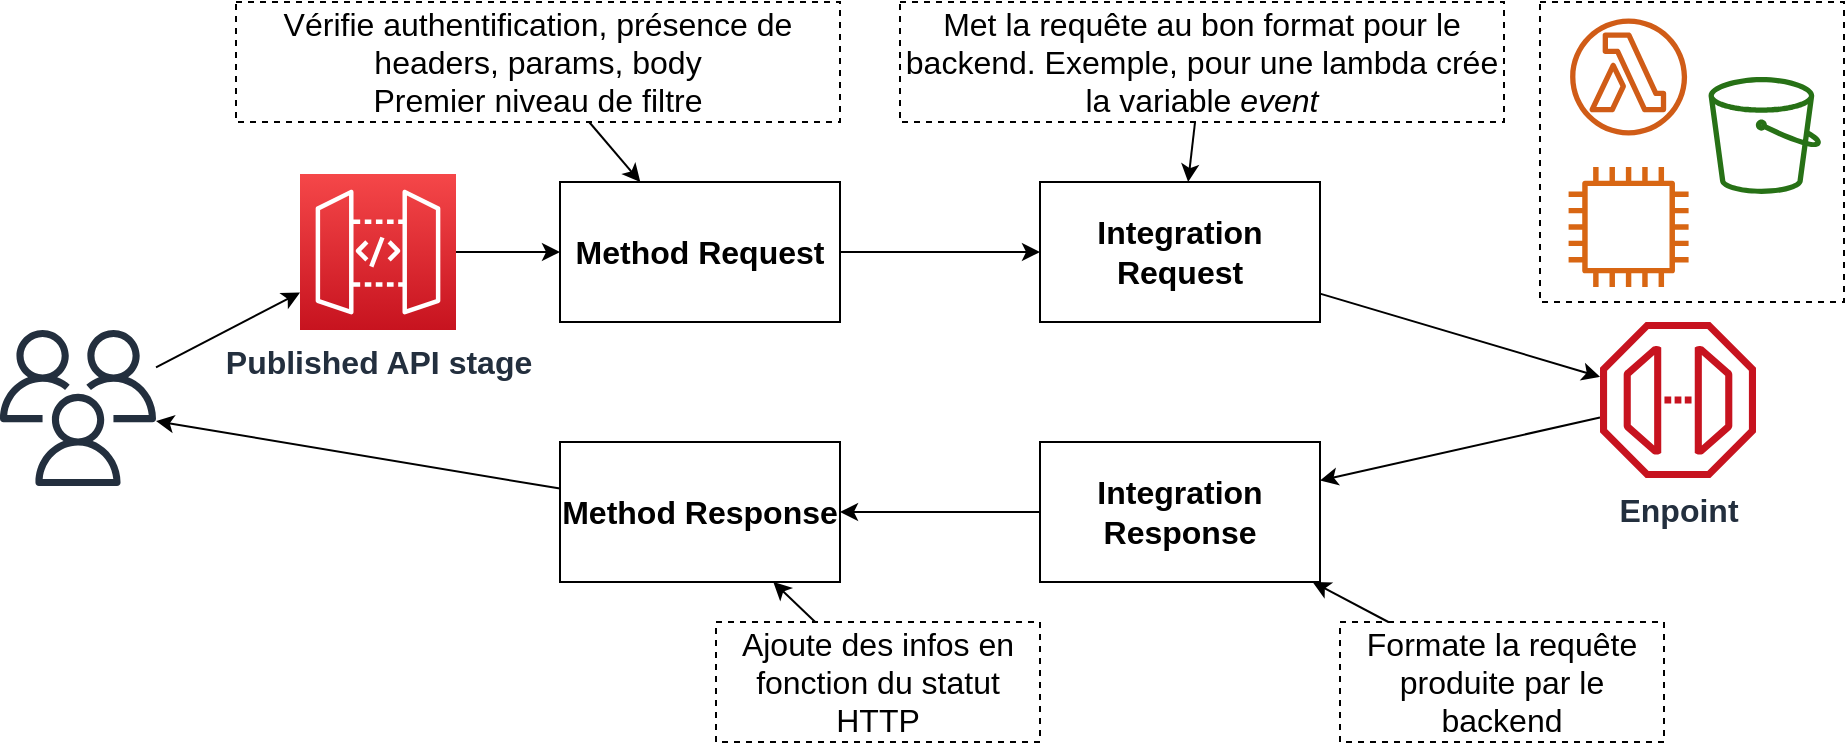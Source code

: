 <mxfile version="13.6.2" type="device"><diagram id="HX4f9_PBTEgsrKtAorUN" name="Page-1"><mxGraphModel dx="1422" dy="822" grid="1" gridSize="10" guides="1" tooltips="1" connect="1" arrows="1" fold="1" page="1" pageScale="1" pageWidth="1600" pageHeight="900" math="0" shadow="0"><root><mxCell id="0"/><mxCell id="1" parent="0"/><mxCell id="-wxYVE2U12Qmk7GdIlXe-21" style="edgeStyle=none;rounded=0;orthogonalLoop=1;jettySize=auto;html=1;fontSize=16;" edge="1" parent="1" source="-wxYVE2U12Qmk7GdIlXe-23" target="-wxYVE2U12Qmk7GdIlXe-4"><mxGeometry relative="1" as="geometry"/></mxCell><mxCell id="-wxYVE2U12Qmk7GdIlXe-26" style="edgeStyle=none;rounded=0;orthogonalLoop=1;jettySize=auto;html=1;fontSize=16;" edge="1" parent="1" source="-wxYVE2U12Qmk7GdIlXe-1" target="-wxYVE2U12Qmk7GdIlXe-2"><mxGeometry relative="1" as="geometry"/></mxCell><mxCell id="-wxYVE2U12Qmk7GdIlXe-1" value="Published API stage" style="outlineConnect=0;fontColor=#232F3E;gradientColor=#F54749;gradientDirection=north;fillColor=#C7131F;strokeColor=#ffffff;dashed=0;verticalLabelPosition=bottom;verticalAlign=top;align=center;html=1;fontSize=16;fontStyle=1;aspect=fixed;shape=mxgraph.aws4.resourceIcon;resIcon=mxgraph.aws4.api_gateway;" vertex="1" parent="1"><mxGeometry x="220" y="376" width="78" height="78" as="geometry"/></mxCell><mxCell id="-wxYVE2U12Qmk7GdIlXe-19" style="edgeStyle=none;rounded=0;orthogonalLoop=1;jettySize=auto;html=1;fontSize=16;" edge="1" parent="1" source="-wxYVE2U12Qmk7GdIlXe-2" target="-wxYVE2U12Qmk7GdIlXe-3"><mxGeometry relative="1" as="geometry"/></mxCell><mxCell id="-wxYVE2U12Qmk7GdIlXe-2" value="Method Request" style="rounded=0;whiteSpace=wrap;html=1;fontSize=16;fontStyle=1" vertex="1" parent="1"><mxGeometry x="350" y="380" width="140" height="70" as="geometry"/></mxCell><mxCell id="-wxYVE2U12Qmk7GdIlXe-20" style="edgeStyle=none;rounded=0;orthogonalLoop=1;jettySize=auto;html=1;fontSize=16;" edge="1" parent="1" source="-wxYVE2U12Qmk7GdIlXe-3" target="-wxYVE2U12Qmk7GdIlXe-23"><mxGeometry relative="1" as="geometry"/></mxCell><mxCell id="-wxYVE2U12Qmk7GdIlXe-3" value="Integration Request" style="rounded=0;whiteSpace=wrap;html=1;fontSize=16;fontStyle=1" vertex="1" parent="1"><mxGeometry x="590" y="380" width="140" height="70" as="geometry"/></mxCell><mxCell id="-wxYVE2U12Qmk7GdIlXe-22" style="edgeStyle=none;rounded=0;orthogonalLoop=1;jettySize=auto;html=1;fontSize=16;" edge="1" parent="1" source="-wxYVE2U12Qmk7GdIlXe-4" target="-wxYVE2U12Qmk7GdIlXe-5"><mxGeometry relative="1" as="geometry"/></mxCell><mxCell id="-wxYVE2U12Qmk7GdIlXe-4" value="Integration Response" style="rounded=0;whiteSpace=wrap;html=1;fontSize=16;fontStyle=1" vertex="1" parent="1"><mxGeometry x="590" y="510" width="140" height="70" as="geometry"/></mxCell><mxCell id="-wxYVE2U12Qmk7GdIlXe-27" style="edgeStyle=none;rounded=0;orthogonalLoop=1;jettySize=auto;html=1;fontSize=16;" edge="1" parent="1" source="-wxYVE2U12Qmk7GdIlXe-5" target="-wxYVE2U12Qmk7GdIlXe-24"><mxGeometry relative="1" as="geometry"/></mxCell><mxCell id="-wxYVE2U12Qmk7GdIlXe-5" value="Method Response" style="rounded=0;whiteSpace=wrap;html=1;fontSize=16;fontStyle=1" vertex="1" parent="1"><mxGeometry x="350" y="510" width="140" height="70" as="geometry"/></mxCell><mxCell id="-wxYVE2U12Qmk7GdIlXe-14" style="rounded=0;orthogonalLoop=1;jettySize=auto;html=1;fontSize=16;" edge="1" parent="1" source="-wxYVE2U12Qmk7GdIlXe-6" target="-wxYVE2U12Qmk7GdIlXe-2"><mxGeometry relative="1" as="geometry"/></mxCell><mxCell id="-wxYVE2U12Qmk7GdIlXe-6" value="Vérifie authentification, présence de headers, params, body&lt;br style=&quot;font-size: 16px;&quot;&gt;Premier niveau de filtre" style="text;html=1;fillColor=none;align=center;verticalAlign=middle;whiteSpace=wrap;rounded=0;fontSize=16;fontStyle=0;dashed=1;strokeColor=#000000;" vertex="1" parent="1"><mxGeometry x="188" y="290" width="302" height="60" as="geometry"/></mxCell><mxCell id="-wxYVE2U12Qmk7GdIlXe-15" style="edgeStyle=none;rounded=0;orthogonalLoop=1;jettySize=auto;html=1;fontSize=16;" edge="1" parent="1" source="-wxYVE2U12Qmk7GdIlXe-7" target="-wxYVE2U12Qmk7GdIlXe-3"><mxGeometry relative="1" as="geometry"/></mxCell><mxCell id="-wxYVE2U12Qmk7GdIlXe-7" value="Met la requête au bon format pour le backend. Exemple, pour une lambda crée la variable &lt;i style=&quot;font-size: 16px;&quot;&gt;event&lt;/i&gt;" style="text;html=1;fillColor=none;align=center;verticalAlign=middle;whiteSpace=wrap;rounded=0;fontSize=16;fontStyle=0;dashed=1;strokeColor=#000000;" vertex="1" parent="1"><mxGeometry x="520" y="290" width="302" height="60" as="geometry"/></mxCell><mxCell id="-wxYVE2U12Qmk7GdIlXe-16" style="edgeStyle=none;rounded=0;orthogonalLoop=1;jettySize=auto;html=1;fontSize=16;" edge="1" parent="1" source="-wxYVE2U12Qmk7GdIlXe-12" target="-wxYVE2U12Qmk7GdIlXe-4"><mxGeometry relative="1" as="geometry"/></mxCell><mxCell id="-wxYVE2U12Qmk7GdIlXe-12" value="Formate la requête produite par le backend" style="text;html=1;fillColor=none;align=center;verticalAlign=middle;whiteSpace=wrap;rounded=0;fontSize=16;fontStyle=0;dashed=1;strokeColor=#000000;" vertex="1" parent="1"><mxGeometry x="740" y="600" width="162" height="60" as="geometry"/></mxCell><mxCell id="-wxYVE2U12Qmk7GdIlXe-17" style="edgeStyle=none;rounded=0;orthogonalLoop=1;jettySize=auto;html=1;fontSize=16;" edge="1" parent="1" source="-wxYVE2U12Qmk7GdIlXe-13" target="-wxYVE2U12Qmk7GdIlXe-5"><mxGeometry relative="1" as="geometry"/></mxCell><mxCell id="-wxYVE2U12Qmk7GdIlXe-13" value="Ajoute des infos en fonction du statut HTTP" style="text;html=1;fillColor=none;align=center;verticalAlign=middle;whiteSpace=wrap;rounded=0;fontSize=16;fontStyle=0;dashed=1;strokeColor=#000000;" vertex="1" parent="1"><mxGeometry x="428" y="600" width="162" height="60" as="geometry"/></mxCell><mxCell id="-wxYVE2U12Qmk7GdIlXe-23" value="&lt;b&gt;&lt;font style=&quot;font-size: 16px&quot;&gt;Enpoint&lt;/font&gt;&lt;/b&gt;" style="outlineConnect=0;fontColor=#232F3E;gradientColor=none;fillColor=#C7131F;strokeColor=none;dashed=0;verticalLabelPosition=bottom;verticalAlign=top;align=center;html=1;fontSize=12;fontStyle=0;aspect=fixed;shape=mxgraph.aws4.endpoint;" vertex="1" parent="1"><mxGeometry x="870" y="450" width="78" height="78" as="geometry"/></mxCell><mxCell id="-wxYVE2U12Qmk7GdIlXe-25" style="edgeStyle=none;rounded=0;orthogonalLoop=1;jettySize=auto;html=1;fontSize=16;" edge="1" parent="1" source="-wxYVE2U12Qmk7GdIlXe-24" target="-wxYVE2U12Qmk7GdIlXe-1"><mxGeometry relative="1" as="geometry"/></mxCell><mxCell id="-wxYVE2U12Qmk7GdIlXe-24" value="" style="outlineConnect=0;fontColor=#232F3E;gradientColor=none;fillColor=#232F3E;strokeColor=none;dashed=0;verticalLabelPosition=bottom;verticalAlign=top;align=center;html=1;fontSize=12;fontStyle=0;aspect=fixed;pointerEvents=1;shape=mxgraph.aws4.users;" vertex="1" parent="1"><mxGeometry x="70" y="454" width="78" height="78" as="geometry"/></mxCell><mxCell id="-wxYVE2U12Qmk7GdIlXe-29" value="" style="group" vertex="1" connectable="0" parent="1"><mxGeometry x="840" y="290" width="152" height="150" as="geometry"/></mxCell><mxCell id="-wxYVE2U12Qmk7GdIlXe-18" value="" style="rounded=0;whiteSpace=wrap;html=1;dashed=1;strokeColor=#000000;fontSize=16;fillColor=none;" vertex="1" parent="-wxYVE2U12Qmk7GdIlXe-29"><mxGeometry width="152" height="150" as="geometry"/></mxCell><mxCell id="-wxYVE2U12Qmk7GdIlXe-8" value="" style="outlineConnect=0;fontColor=#232F3E;gradientColor=none;fillColor=#D05C17;strokeColor=none;dashed=0;verticalLabelPosition=bottom;verticalAlign=top;align=center;html=1;fontSize=12;fontStyle=0;aspect=fixed;pointerEvents=1;shape=mxgraph.aws4.lambda_function;" vertex="1" parent="-wxYVE2U12Qmk7GdIlXe-29"><mxGeometry x="15.05" y="8.25" width="58.5" height="58.5" as="geometry"/></mxCell><mxCell id="-wxYVE2U12Qmk7GdIlXe-10" value="" style="outlineConnect=0;fontColor=#232F3E;gradientColor=none;fillColor=#D86613;strokeColor=none;dashed=0;verticalLabelPosition=bottom;verticalAlign=top;align=center;html=1;fontSize=12;fontStyle=0;aspect=fixed;pointerEvents=1;shape=mxgraph.aws4.instance2;" vertex="1" parent="-wxYVE2U12Qmk7GdIlXe-29"><mxGeometry x="14.297" y="82.5" width="60" height="60" as="geometry"/></mxCell><mxCell id="-wxYVE2U12Qmk7GdIlXe-11" value="" style="outlineConnect=0;fontColor=#232F3E;gradientColor=none;fillColor=#277116;strokeColor=none;dashed=0;verticalLabelPosition=bottom;verticalAlign=top;align=center;html=1;fontSize=12;fontStyle=0;aspect=fixed;pointerEvents=1;shape=mxgraph.aws4.bucket;" vertex="1" parent="-wxYVE2U12Qmk7GdIlXe-29"><mxGeometry x="84.277" y="37.5" width="56.25" height="58.5" as="geometry"/></mxCell></root></mxGraphModel></diagram></mxfile>